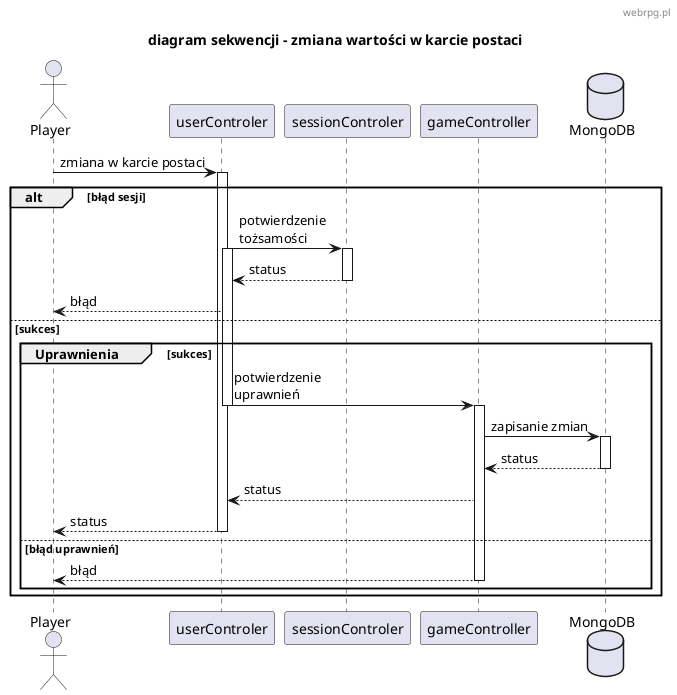 @startuml
skinparam defaultFontName "Comic Sans MS"
header webrpg.pl
title "diagram sekwencji - zmiana wartości w karcie postaci"

actor Player
participant "userControler" as UserController
participant "sessionControler" as SessionControler
participant "gameController" as GameController
database MongoDB as db

Player -> UserController : zmiana w karcie postaci
activate UserController

alt błąd sesji
    UserController -> SessionControler : potwierdzenie\ntożsamości
    activate UserController
    activate SessionControler
    SessionControler --> UserController : status
    deactivate SessionControler
    UserController --> Player : błąd

else sukces

    group Uprawnienia [sukces]
        UserController -> GameController : potwierdzenie\nuprawnień
        deactivate UserController
        activate GameController
        GameController -> db : zapisanie zmian
        activate db
        db --> GameController : status
        deactivate db
        GameController --> UserController : status 
        UserController --> Player : status
        deactivate UserController
    else błąd uprawnień 
        GameController --> Player : błąd
        deactivate GameController

end
end



@enduml